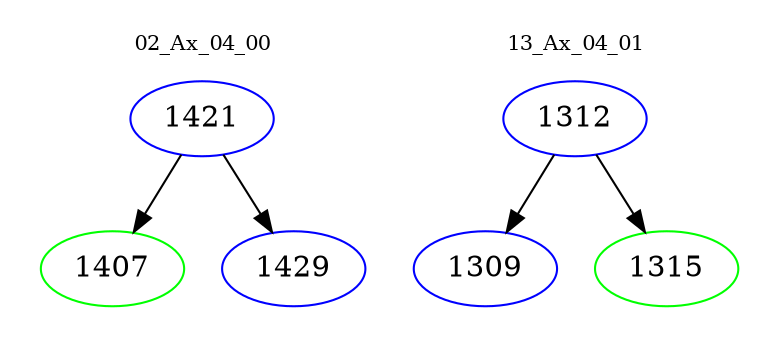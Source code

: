 digraph{
subgraph cluster_0 {
color = white
label = "02_Ax_04_00";
fontsize=10;
T0_1421 [label="1421", color="blue"]
T0_1421 -> T0_1407 [color="black"]
T0_1407 [label="1407", color="green"]
T0_1421 -> T0_1429 [color="black"]
T0_1429 [label="1429", color="blue"]
}
subgraph cluster_1 {
color = white
label = "13_Ax_04_01";
fontsize=10;
T1_1312 [label="1312", color="blue"]
T1_1312 -> T1_1309 [color="black"]
T1_1309 [label="1309", color="blue"]
T1_1312 -> T1_1315 [color="black"]
T1_1315 [label="1315", color="green"]
}
}
